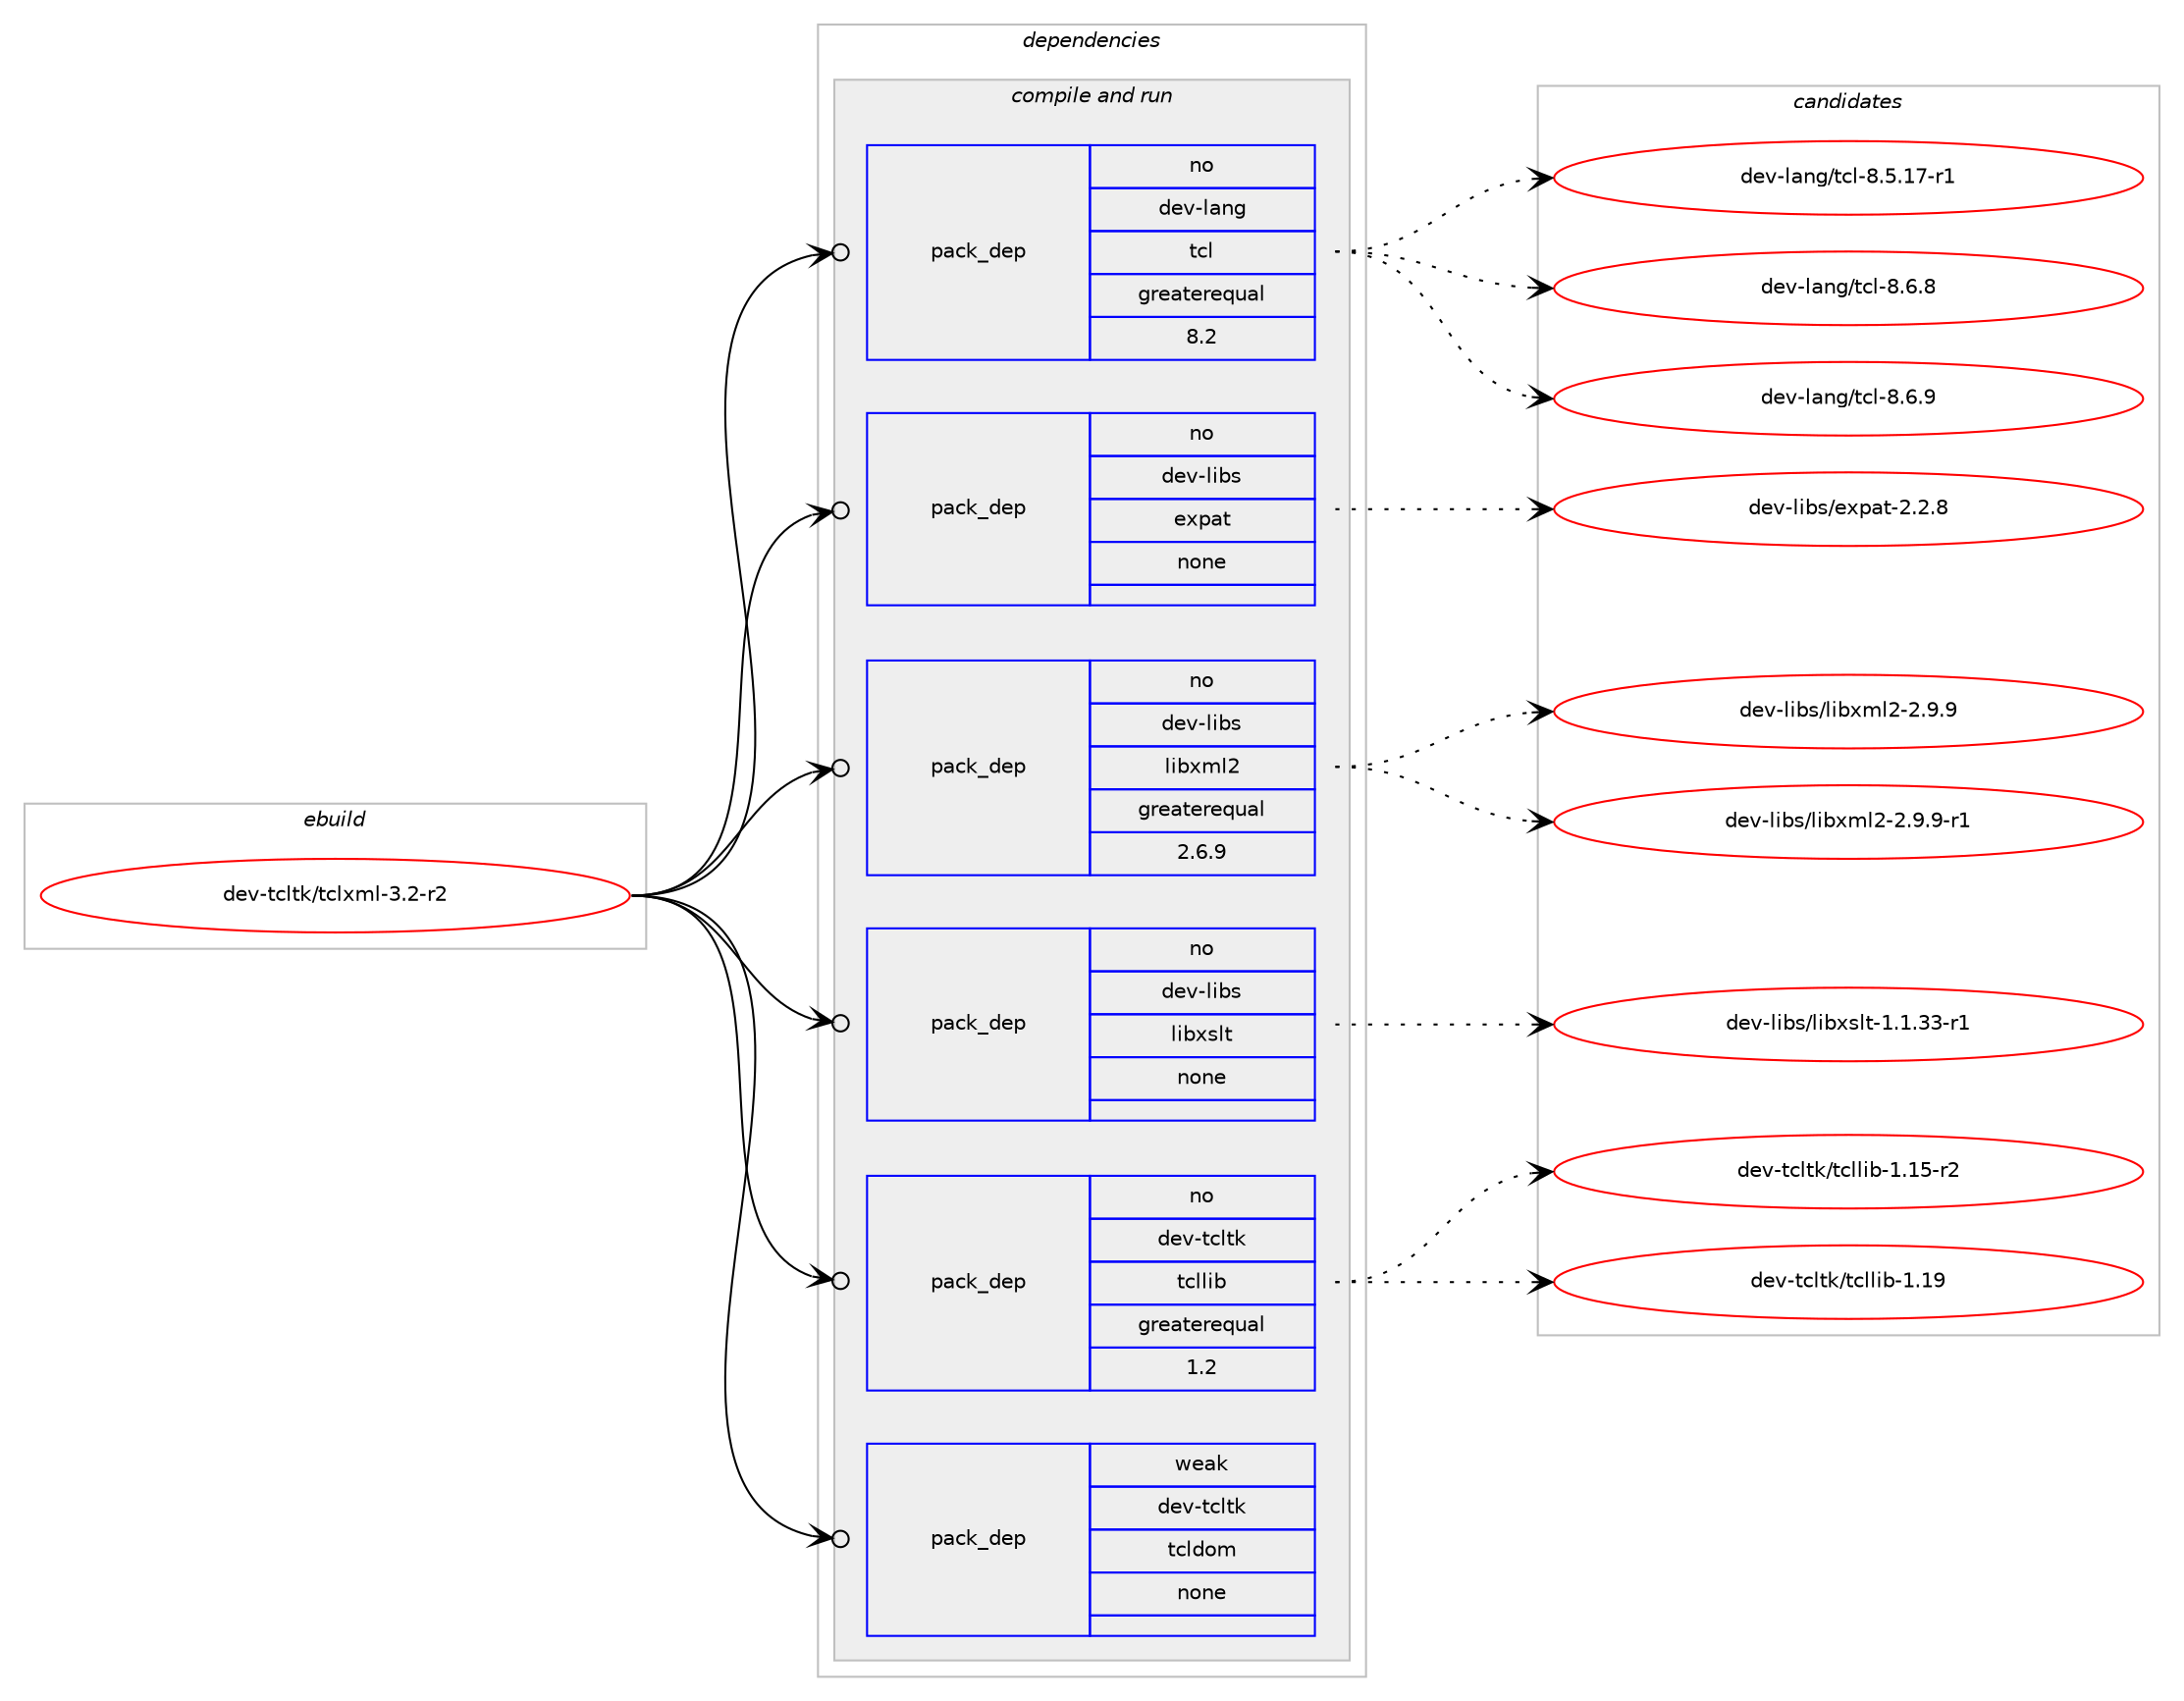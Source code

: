 digraph prolog {

# *************
# Graph options
# *************

newrank=true;
concentrate=true;
compound=true;
graph [rankdir=LR,fontname=Helvetica,fontsize=10,ranksep=1.5];#, ranksep=2.5, nodesep=0.2];
edge  [arrowhead=vee];
node  [fontname=Helvetica,fontsize=10];

# **********
# The ebuild
# **********

subgraph cluster_leftcol {
color=gray;
rank=same;
label=<<i>ebuild</i>>;
id [label="dev-tcltk/tclxml-3.2-r2", color=red, width=4, href="../dev-tcltk/tclxml-3.2-r2.svg"];
}

# ****************
# The dependencies
# ****************

subgraph cluster_midcol {
color=gray;
label=<<i>dependencies</i>>;
subgraph cluster_compile {
fillcolor="#eeeeee";
style=filled;
label=<<i>compile</i>>;
}
subgraph cluster_compileandrun {
fillcolor="#eeeeee";
style=filled;
label=<<i>compile and run</i>>;
subgraph pack530307 {
dependency724066 [label=<<TABLE BORDER="0" CELLBORDER="1" CELLSPACING="0" CELLPADDING="4" WIDTH="220"><TR><TD ROWSPAN="6" CELLPADDING="30">pack_dep</TD></TR><TR><TD WIDTH="110">no</TD></TR><TR><TD>dev-lang</TD></TR><TR><TD>tcl</TD></TR><TR><TD>greaterequal</TD></TR><TR><TD>8.2</TD></TR></TABLE>>, shape=none, color=blue];
}
id:e -> dependency724066:w [weight=20,style="solid",arrowhead="odotvee"];
subgraph pack530308 {
dependency724067 [label=<<TABLE BORDER="0" CELLBORDER="1" CELLSPACING="0" CELLPADDING="4" WIDTH="220"><TR><TD ROWSPAN="6" CELLPADDING="30">pack_dep</TD></TR><TR><TD WIDTH="110">no</TD></TR><TR><TD>dev-libs</TD></TR><TR><TD>expat</TD></TR><TR><TD>none</TD></TR><TR><TD></TD></TR></TABLE>>, shape=none, color=blue];
}
id:e -> dependency724067:w [weight=20,style="solid",arrowhead="odotvee"];
subgraph pack530309 {
dependency724068 [label=<<TABLE BORDER="0" CELLBORDER="1" CELLSPACING="0" CELLPADDING="4" WIDTH="220"><TR><TD ROWSPAN="6" CELLPADDING="30">pack_dep</TD></TR><TR><TD WIDTH="110">no</TD></TR><TR><TD>dev-libs</TD></TR><TR><TD>libxml2</TD></TR><TR><TD>greaterequal</TD></TR><TR><TD>2.6.9</TD></TR></TABLE>>, shape=none, color=blue];
}
id:e -> dependency724068:w [weight=20,style="solid",arrowhead="odotvee"];
subgraph pack530310 {
dependency724069 [label=<<TABLE BORDER="0" CELLBORDER="1" CELLSPACING="0" CELLPADDING="4" WIDTH="220"><TR><TD ROWSPAN="6" CELLPADDING="30">pack_dep</TD></TR><TR><TD WIDTH="110">no</TD></TR><TR><TD>dev-libs</TD></TR><TR><TD>libxslt</TD></TR><TR><TD>none</TD></TR><TR><TD></TD></TR></TABLE>>, shape=none, color=blue];
}
id:e -> dependency724069:w [weight=20,style="solid",arrowhead="odotvee"];
subgraph pack530311 {
dependency724070 [label=<<TABLE BORDER="0" CELLBORDER="1" CELLSPACING="0" CELLPADDING="4" WIDTH="220"><TR><TD ROWSPAN="6" CELLPADDING="30">pack_dep</TD></TR><TR><TD WIDTH="110">no</TD></TR><TR><TD>dev-tcltk</TD></TR><TR><TD>tcllib</TD></TR><TR><TD>greaterequal</TD></TR><TR><TD>1.2</TD></TR></TABLE>>, shape=none, color=blue];
}
id:e -> dependency724070:w [weight=20,style="solid",arrowhead="odotvee"];
subgraph pack530312 {
dependency724071 [label=<<TABLE BORDER="0" CELLBORDER="1" CELLSPACING="0" CELLPADDING="4" WIDTH="220"><TR><TD ROWSPAN="6" CELLPADDING="30">pack_dep</TD></TR><TR><TD WIDTH="110">weak</TD></TR><TR><TD>dev-tcltk</TD></TR><TR><TD>tcldom</TD></TR><TR><TD>none</TD></TR><TR><TD></TD></TR></TABLE>>, shape=none, color=blue];
}
id:e -> dependency724071:w [weight=20,style="solid",arrowhead="odotvee"];
}
subgraph cluster_run {
fillcolor="#eeeeee";
style=filled;
label=<<i>run</i>>;
}
}

# **************
# The candidates
# **************

subgraph cluster_choices {
rank=same;
color=gray;
label=<<i>candidates</i>>;

subgraph choice530307 {
color=black;
nodesep=1;
choice10010111845108971101034711699108455646534649554511449 [label="dev-lang/tcl-8.5.17-r1", color=red, width=4,href="../dev-lang/tcl-8.5.17-r1.svg"];
choice10010111845108971101034711699108455646544656 [label="dev-lang/tcl-8.6.8", color=red, width=4,href="../dev-lang/tcl-8.6.8.svg"];
choice10010111845108971101034711699108455646544657 [label="dev-lang/tcl-8.6.9", color=red, width=4,href="../dev-lang/tcl-8.6.9.svg"];
dependency724066:e -> choice10010111845108971101034711699108455646534649554511449:w [style=dotted,weight="100"];
dependency724066:e -> choice10010111845108971101034711699108455646544656:w [style=dotted,weight="100"];
dependency724066:e -> choice10010111845108971101034711699108455646544657:w [style=dotted,weight="100"];
}
subgraph choice530308 {
color=black;
nodesep=1;
choice10010111845108105981154710112011297116455046504656 [label="dev-libs/expat-2.2.8", color=red, width=4,href="../dev-libs/expat-2.2.8.svg"];
dependency724067:e -> choice10010111845108105981154710112011297116455046504656:w [style=dotted,weight="100"];
}
subgraph choice530309 {
color=black;
nodesep=1;
choice1001011184510810598115471081059812010910850455046574657 [label="dev-libs/libxml2-2.9.9", color=red, width=4,href="../dev-libs/libxml2-2.9.9.svg"];
choice10010111845108105981154710810598120109108504550465746574511449 [label="dev-libs/libxml2-2.9.9-r1", color=red, width=4,href="../dev-libs/libxml2-2.9.9-r1.svg"];
dependency724068:e -> choice1001011184510810598115471081059812010910850455046574657:w [style=dotted,weight="100"];
dependency724068:e -> choice10010111845108105981154710810598120109108504550465746574511449:w [style=dotted,weight="100"];
}
subgraph choice530310 {
color=black;
nodesep=1;
choice10010111845108105981154710810598120115108116454946494651514511449 [label="dev-libs/libxslt-1.1.33-r1", color=red, width=4,href="../dev-libs/libxslt-1.1.33-r1.svg"];
dependency724069:e -> choice10010111845108105981154710810598120115108116454946494651514511449:w [style=dotted,weight="100"];
}
subgraph choice530311 {
color=black;
nodesep=1;
choice100101118451169910811610747116991081081059845494649534511450 [label="dev-tcltk/tcllib-1.15-r2", color=red, width=4,href="../dev-tcltk/tcllib-1.15-r2.svg"];
choice10010111845116991081161074711699108108105984549464957 [label="dev-tcltk/tcllib-1.19", color=red, width=4,href="../dev-tcltk/tcllib-1.19.svg"];
dependency724070:e -> choice100101118451169910811610747116991081081059845494649534511450:w [style=dotted,weight="100"];
dependency724070:e -> choice10010111845116991081161074711699108108105984549464957:w [style=dotted,weight="100"];
}
subgraph choice530312 {
color=black;
nodesep=1;
}
}

}
